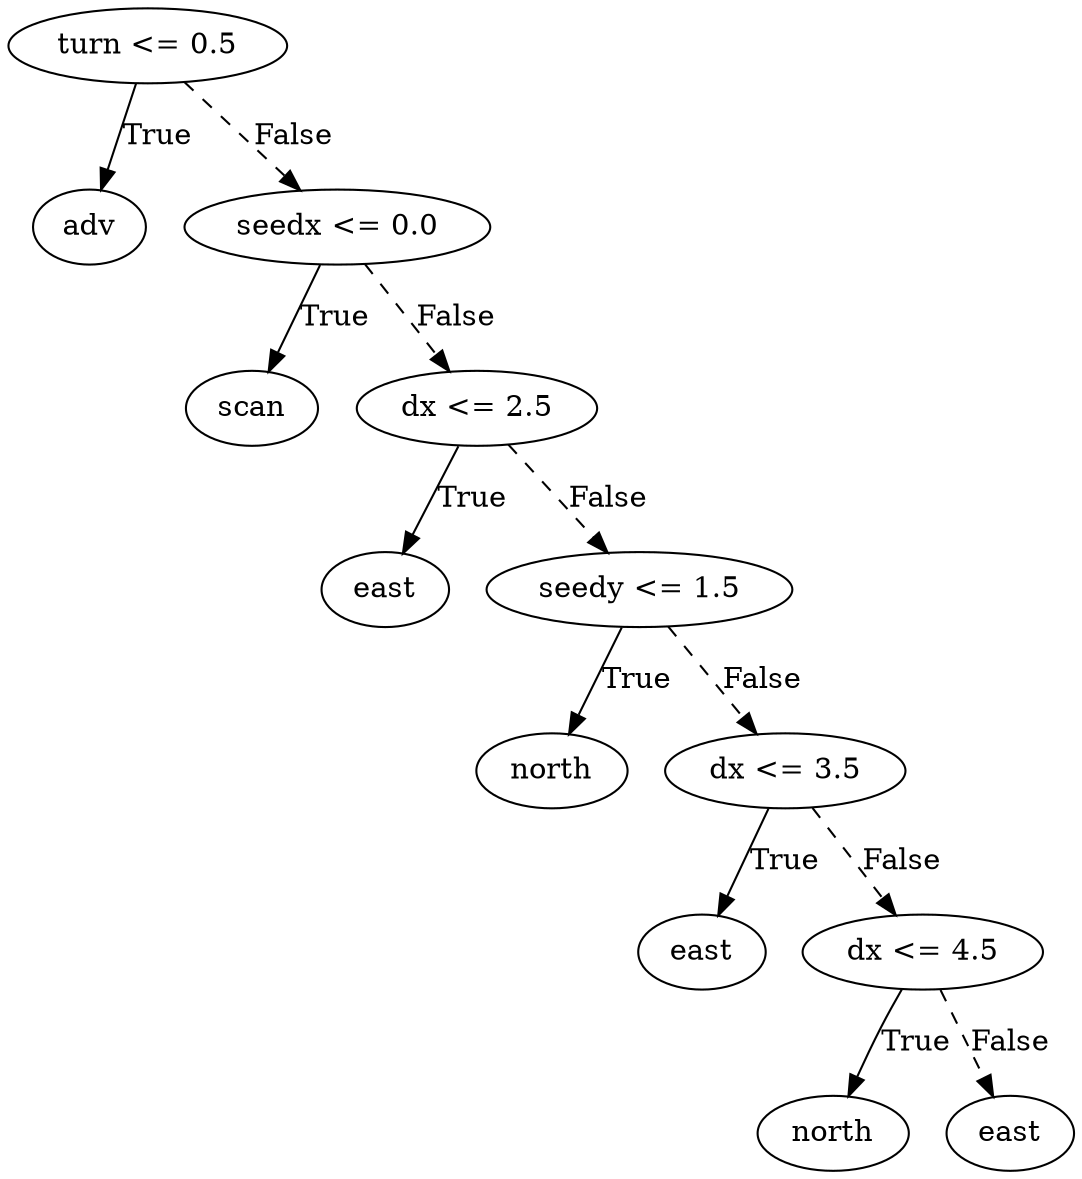 digraph {
0 [label="turn <= 0.5"];
1 [label="adv"];
0 -> 1 [label="True"];
2 [label="seedx <= 0.0"];
3 [label="scan"];
2 -> 3 [label="True"];
4 [label="dx <= 2.5"];
5 [label="east"];
4 -> 5 [label="True"];
6 [label="seedy <= 1.5"];
7 [label="north"];
6 -> 7 [label="True"];
8 [label="dx <= 3.5"];
9 [label="east"];
8 -> 9 [label="True"];
10 [label="dx <= 4.5"];
11 [label="north"];
10 -> 11 [label="True"];
12 [label="east"];
10 -> 12 [style="dashed", label="False"];
8 -> 10 [style="dashed", label="False"];
6 -> 8 [style="dashed", label="False"];
4 -> 6 [style="dashed", label="False"];
2 -> 4 [style="dashed", label="False"];
0 -> 2 [style="dashed", label="False"];

}